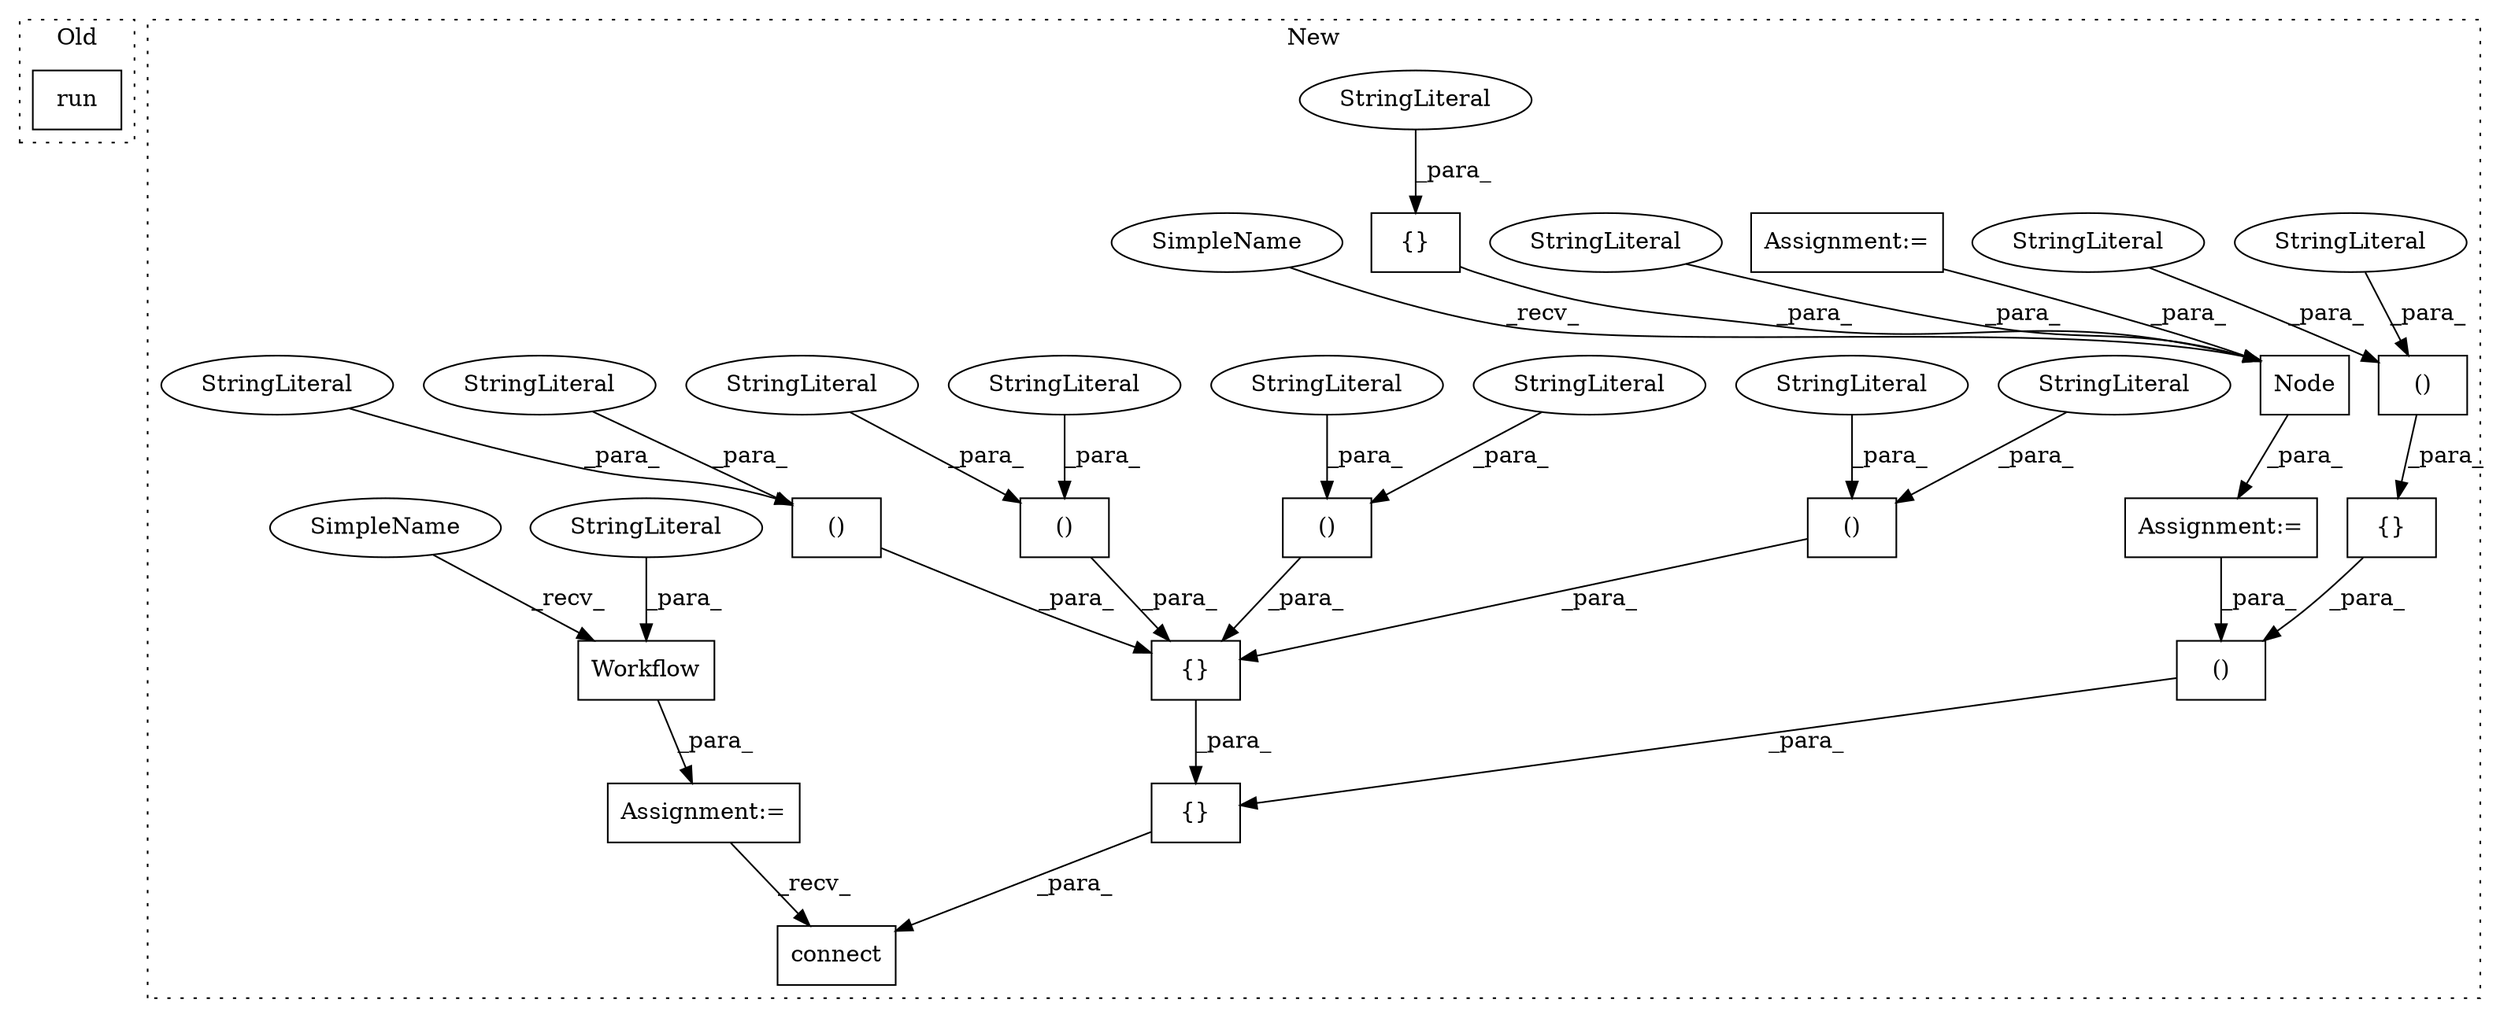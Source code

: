 digraph G {
subgraph cluster0 {
1 [label="run" a="32" s="2882" l="5" shape="box"];
label = "Old";
style="dotted";
}
subgraph cluster1 {
2 [label="Workflow" a="32" s="3121,3147" l="9,1" shape="box"];
3 [label="StringLiteral" a="45" s="3130" l="17" shape="ellipse"];
4 [label="Assignment:=" a="7" s="3117" l="1" shape="box"];
5 [label="connect" a="32" s="3782,4218" l="8,1" shape="box"];
6 [label="()" a="106" s="3805" l="180" shape="box"];
7 [label="{}" a="4" s="3206,3252" l="1,1" shape="box"];
8 [label="()" a="106" s="3860" l="36" shape="box"];
9 [label="{}" a="4" s="3854,3983" l="6,2" shape="box"];
10 [label="()" a="106" s="4053" l="36" shape="box"];
11 [label="{}" a="4" s="3799,4216" l="6,2" shape="box"];
12 [label="()" a="106" s="4096" l="33" shape="box"];
13 [label="{}" a="4" s="4047,4214" l="6,2" shape="box"];
14 [label="()" a="106" s="4182" l="32" shape="box"];
15 [label="Node" a="32" s="3167,3266" l="5,1" shape="box"];
16 [label="()" a="106" s="4136" l="39" shape="box"];
17 [label="StringLiteral" a="45" s="3860" l="12" shape="ellipse"];
18 [label="StringLiteral" a="45" s="3255" l="11" shape="ellipse"];
19 [label="StringLiteral" a="45" s="3232" l="9" shape="ellipse"];
20 [label="StringLiteral" a="45" s="4120" l="9" shape="ellipse"];
21 [label="StringLiteral" a="45" s="3885" l="11" shape="ellipse"];
22 [label="StringLiteral" a="45" s="4159" l="16" shape="ellipse"];
23 [label="StringLiteral" a="45" s="4182" l="9" shape="ellipse"];
24 [label="StringLiteral" a="45" s="4078" l="11" shape="ellipse"];
25 [label="StringLiteral" a="45" s="4096" l="11" shape="ellipse"];
26 [label="StringLiteral" a="45" s="4053" l="12" shape="ellipse"];
27 [label="StringLiteral" a="45" s="4204" l="10" shape="ellipse"];
28 [label="StringLiteral" a="45" s="4136" l="10" shape="ellipse"];
29 [label="Assignment:=" a="7" s="3163" l="1" shape="box"];
30 [label="Assignment:=" a="7" s="2253" l="3" shape="box"];
31 [label="SimpleName" a="42" s="3164" l="2" shape="ellipse"];
32 [label="SimpleName" a="42" s="3118" l="2" shape="ellipse"];
label = "New";
style="dotted";
}
2 -> 4 [label="_para_"];
3 -> 2 [label="_para_"];
4 -> 5 [label="_recv_"];
6 -> 11 [label="_para_"];
7 -> 15 [label="_para_"];
8 -> 9 [label="_para_"];
9 -> 6 [label="_para_"];
10 -> 13 [label="_para_"];
11 -> 5 [label="_para_"];
12 -> 13 [label="_para_"];
13 -> 11 [label="_para_"];
14 -> 13 [label="_para_"];
15 -> 29 [label="_para_"];
16 -> 13 [label="_para_"];
17 -> 8 [label="_para_"];
18 -> 15 [label="_para_"];
19 -> 7 [label="_para_"];
20 -> 12 [label="_para_"];
21 -> 8 [label="_para_"];
22 -> 16 [label="_para_"];
23 -> 14 [label="_para_"];
24 -> 10 [label="_para_"];
25 -> 12 [label="_para_"];
26 -> 10 [label="_para_"];
27 -> 14 [label="_para_"];
28 -> 16 [label="_para_"];
29 -> 6 [label="_para_"];
30 -> 15 [label="_para_"];
31 -> 15 [label="_recv_"];
32 -> 2 [label="_recv_"];
}